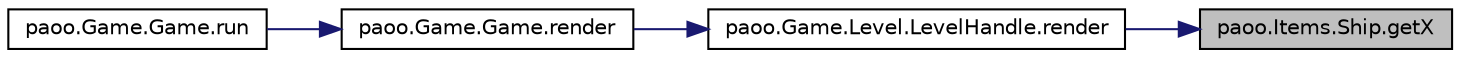 digraph "paoo.Items.Ship.getX"
{
 // LATEX_PDF_SIZE
  edge [fontname="Helvetica",fontsize="10",labelfontname="Helvetica",labelfontsize="10"];
  node [fontname="Helvetica",fontsize="10",shape=record];
  rankdir="RL";
  Node21 [label="paoo.Items.Ship.getX",height=0.2,width=0.4,color="black", fillcolor="grey75", style="filled", fontcolor="black",tooltip=" "];
  Node21 -> Node22 [dir="back",color="midnightblue",fontsize="10",style="solid",fontname="Helvetica"];
  Node22 [label="paoo.Game.Level.LevelHandle.render",height=0.2,width=0.4,color="black", fillcolor="white", style="filled",URL="$classpaoo_1_1_game_1_1_level_1_1_level_handle.html#a43ce92f954bc00e37e498f59479a3387",tooltip=" "];
  Node22 -> Node23 [dir="back",color="midnightblue",fontsize="10",style="solid",fontname="Helvetica"];
  Node23 [label="paoo.Game.Game.render",height=0.2,width=0.4,color="black", fillcolor="white", style="filled",URL="$classpaoo_1_1_game_1_1_game.html#ad94433dadeb33e87418110324cd8437f",tooltip=" "];
  Node23 -> Node24 [dir="back",color="midnightblue",fontsize="10",style="solid",fontname="Helvetica"];
  Node24 [label="paoo.Game.Game.run",height=0.2,width=0.4,color="black", fillcolor="white", style="filled",URL="$classpaoo_1_1_game_1_1_game.html#aefa2a8d1aa068d409a925d122b99b1c8",tooltip=" "];
}
